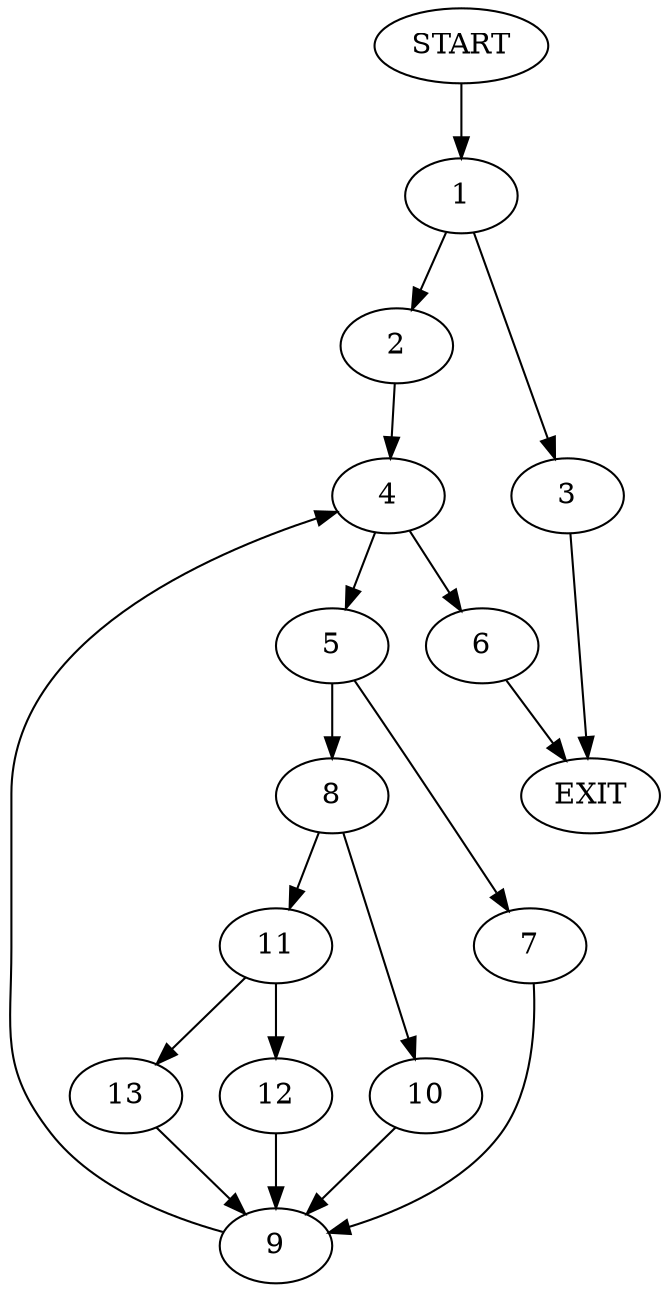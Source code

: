 digraph {
0 [label="START"]
14 [label="EXIT"]
0 -> 1
1 -> 2
1 -> 3
2 -> 4
3 -> 14
4 -> 5
4 -> 6
6 -> 14
5 -> 7
5 -> 8
7 -> 9
8 -> 10
8 -> 11
9 -> 4
11 -> 12
11 -> 13
10 -> 9
12 -> 9
13 -> 9
}
